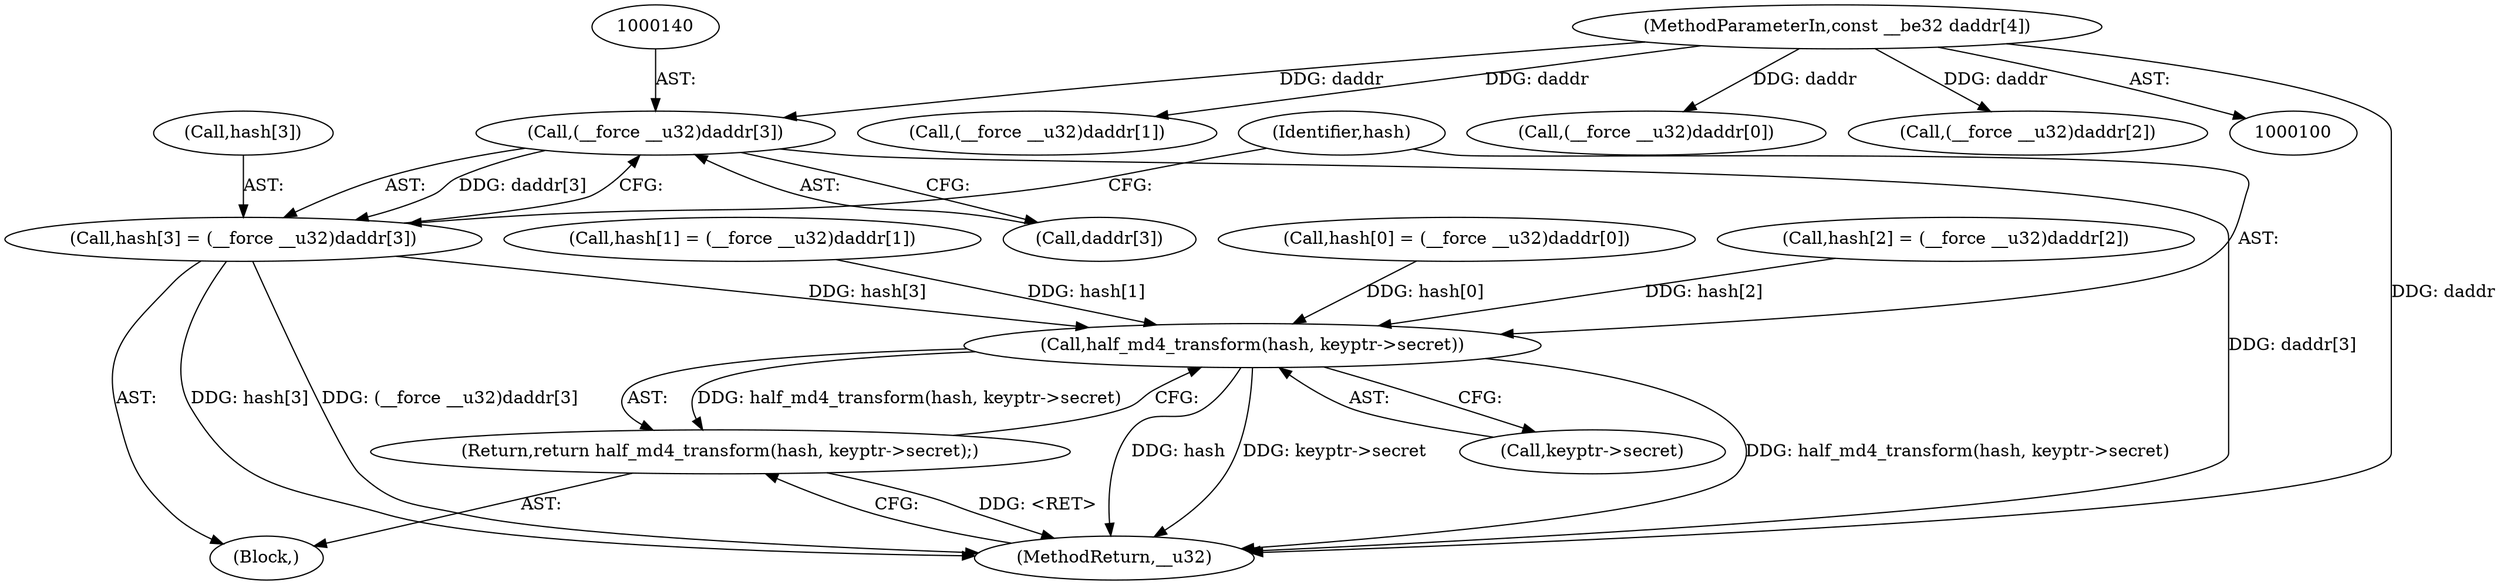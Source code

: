 digraph "1_linux_6e5714eaf77d79ae1c8b47e3e040ff5411b717ec_5@array" {
"1000139" [label="(Call,(__force __u32)daddr[3])"];
"1000101" [label="(MethodParameterIn,const __be32 daddr[4])"];
"1000135" [label="(Call,hash[3] = (__force __u32)daddr[3])"];
"1000145" [label="(Call,half_md4_transform(hash, keyptr->secret))"];
"1000144" [label="(Return,return half_md4_transform(hash, keyptr->secret);)"];
"1000150" [label="(MethodReturn,__u32)"];
"1000101" [label="(MethodParameterIn,const __be32 daddr[4])"];
"1000136" [label="(Call,hash[3])"];
"1000141" [label="(Call,daddr[3])"];
"1000121" [label="(Call,(__force __u32)daddr[1])"];
"1000102" [label="(Block,)"];
"1000112" [label="(Call,(__force __u32)daddr[0])"];
"1000146" [label="(Identifier,hash)"];
"1000145" [label="(Call,half_md4_transform(hash, keyptr->secret))"];
"1000147" [label="(Call,keyptr->secret)"];
"1000135" [label="(Call,hash[3] = (__force __u32)daddr[3])"];
"1000126" [label="(Call,hash[2] = (__force __u32)daddr[2])"];
"1000139" [label="(Call,(__force __u32)daddr[3])"];
"1000117" [label="(Call,hash[1] = (__force __u32)daddr[1])"];
"1000108" [label="(Call,hash[0] = (__force __u32)daddr[0])"];
"1000144" [label="(Return,return half_md4_transform(hash, keyptr->secret);)"];
"1000130" [label="(Call,(__force __u32)daddr[2])"];
"1000139" -> "1000135"  [label="AST: "];
"1000139" -> "1000141"  [label="CFG: "];
"1000140" -> "1000139"  [label="AST: "];
"1000141" -> "1000139"  [label="AST: "];
"1000135" -> "1000139"  [label="CFG: "];
"1000139" -> "1000150"  [label="DDG: daddr[3]"];
"1000139" -> "1000135"  [label="DDG: daddr[3]"];
"1000101" -> "1000139"  [label="DDG: daddr"];
"1000101" -> "1000100"  [label="AST: "];
"1000101" -> "1000150"  [label="DDG: daddr"];
"1000101" -> "1000112"  [label="DDG: daddr"];
"1000101" -> "1000121"  [label="DDG: daddr"];
"1000101" -> "1000130"  [label="DDG: daddr"];
"1000135" -> "1000102"  [label="AST: "];
"1000136" -> "1000135"  [label="AST: "];
"1000146" -> "1000135"  [label="CFG: "];
"1000135" -> "1000150"  [label="DDG: (__force __u32)daddr[3]"];
"1000135" -> "1000150"  [label="DDG: hash[3]"];
"1000135" -> "1000145"  [label="DDG: hash[3]"];
"1000145" -> "1000144"  [label="AST: "];
"1000145" -> "1000147"  [label="CFG: "];
"1000146" -> "1000145"  [label="AST: "];
"1000147" -> "1000145"  [label="AST: "];
"1000144" -> "1000145"  [label="CFG: "];
"1000145" -> "1000150"  [label="DDG: hash"];
"1000145" -> "1000150"  [label="DDG: keyptr->secret"];
"1000145" -> "1000150"  [label="DDG: half_md4_transform(hash, keyptr->secret)"];
"1000145" -> "1000144"  [label="DDG: half_md4_transform(hash, keyptr->secret)"];
"1000126" -> "1000145"  [label="DDG: hash[2]"];
"1000117" -> "1000145"  [label="DDG: hash[1]"];
"1000108" -> "1000145"  [label="DDG: hash[0]"];
"1000144" -> "1000102"  [label="AST: "];
"1000150" -> "1000144"  [label="CFG: "];
"1000144" -> "1000150"  [label="DDG: <RET>"];
}
